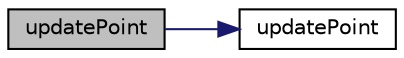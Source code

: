 digraph "updatePoint"
{
  bgcolor="transparent";
  edge [fontname="Helvetica",fontsize="10",labelfontname="Helvetica",labelfontsize="10"];
  node [fontname="Helvetica",fontsize="10",shape=record];
  rankdir="LR";
  Node48 [label="updatePoint",height=0.2,width=0.4,color="black", fillcolor="grey75", style="filled", fontcolor="black"];
  Node48 -> Node49 [color="midnightblue",fontsize="10",style="solid",fontname="Helvetica"];
  Node49 [label="updatePoint",height=0.2,width=0.4,color="black",URL="$a22441.html#ad94f1aeb7f84aa5c0a4cbb11ba2d8953",tooltip="Influence of edge on point. "];
}
